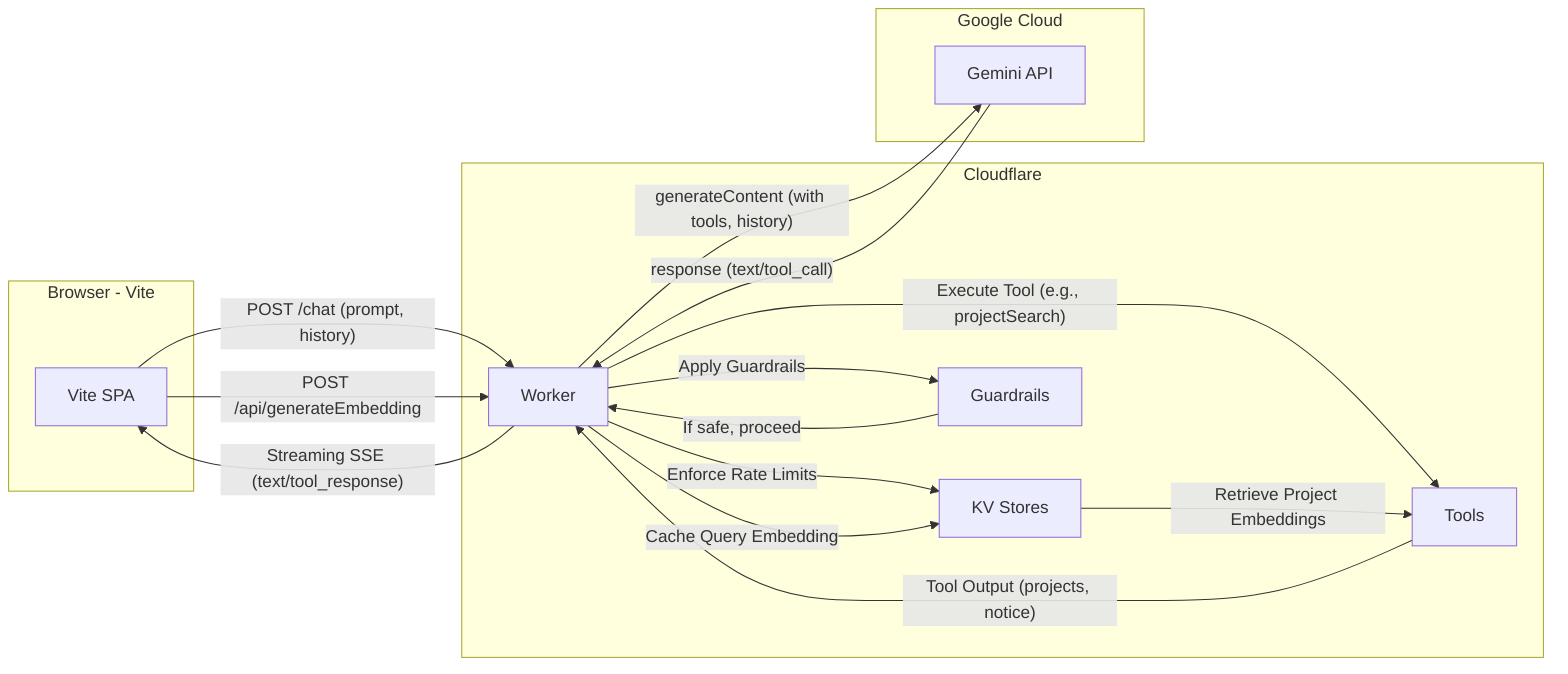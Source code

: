 graph LR
  %% Nodes
  subgraph Browser ["Browser - Vite"]
    A["Vite SPA"]
  end

  subgraph Cloudflare ["Cloudflare"]
    B["Worker"]
    K["KV Stores"]
    G["Guardrails"]
    T["Tools"]
  end

  subgraph GoogleCloud ["Google Cloud"]
    D["Gemini API"]
  end

  %% Connections
  A -->|"POST /chat (prompt, history)"| B
  A -->|"POST /api/generateEmbedding"| B
  B -->|"Enforce Rate Limits"| K
  B -->|"Apply Guardrails"| G
  G -->|"If safe, proceed"| B
  B -->|"generateContent (with tools, history)"| D
  D -->|"response (text/tool_call)"| B
  B -->|"Execute Tool (e.g., projectSearch)"| T
  T -->|"Tool Output (projects, notice)"| B
  B -->|"Cache Query Embedding"| K
  K -->|"Retrieve Project Embeddings"| T
  B -->|"Streaming SSE (text/tool_response)"| A
